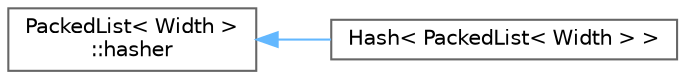 digraph "Graphical Class Hierarchy"
{
 // LATEX_PDF_SIZE
  bgcolor="transparent";
  edge [fontname=Helvetica,fontsize=10,labelfontname=Helvetica,labelfontsize=10];
  node [fontname=Helvetica,fontsize=10,shape=box,height=0.2,width=0.4];
  rankdir="LR";
  Node0 [id="Node000000",label="PackedList\< Width \>\l::hasher",height=0.2,width=0.4,color="grey40", fillcolor="white", style="filled",URL="$structFoam_1_1PackedList_1_1hasher.html",tooltip=" "];
  Node0 -> Node1 [id="edge5127_Node000000_Node000001",dir="back",color="steelblue1",style="solid",tooltip=" "];
  Node1 [id="Node000001",label="Hash\< PackedList\< Width \> \>",height=0.2,width=0.4,color="grey40", fillcolor="white", style="filled",URL="$structFoam_1_1Hash_3_01PackedList_3_01Width_01_4_01_4.html",tooltip=" "];
}
